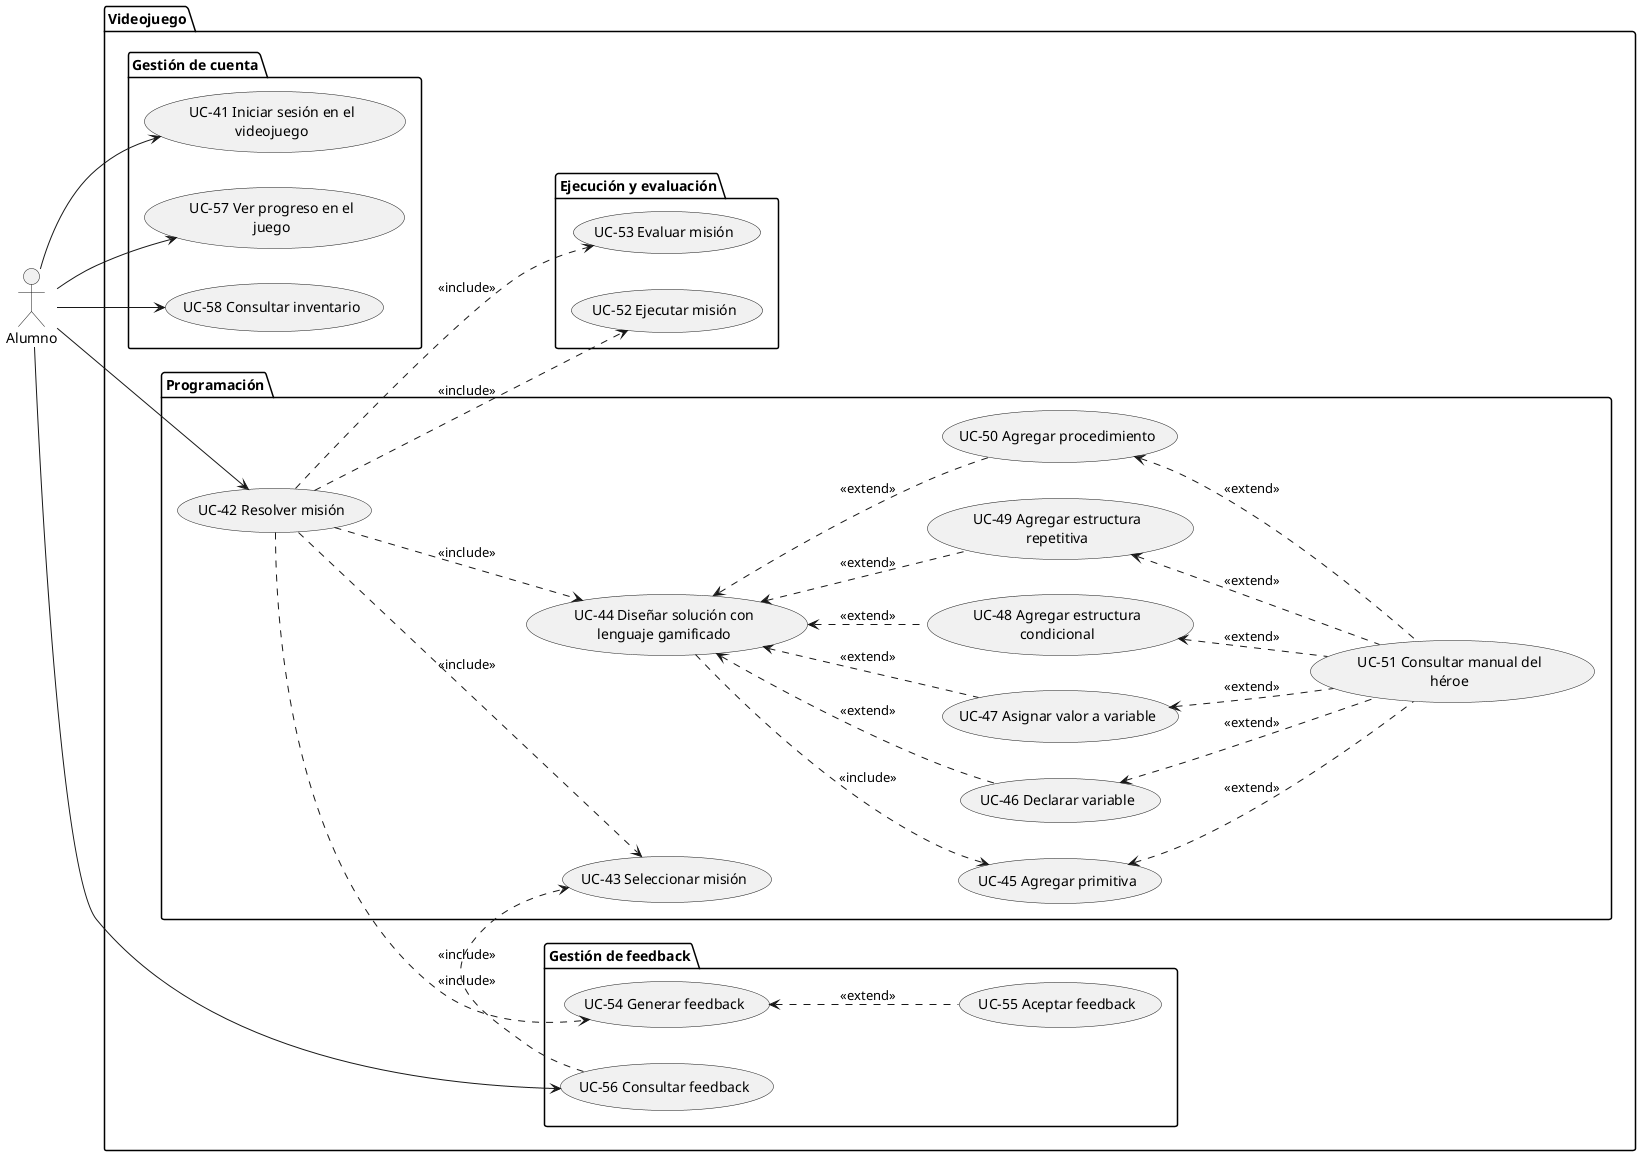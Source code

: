 @startuml DCU_VideojuegoExpandido
left to right direction

skinparam usecasePadding 15
skinparam actorPadding 15
skinparam wrapWidth 200

actor Alumno

package "Videojuego" {
  /'usecase "UC-41 Iniciar sesión en el videojuego" as UC41
  usecase "UC-42 Resolver misión" as UC42
  usecase "UC-43 Seleccionar misión" as UC43
  usecase "UC-44 Diseñar solución con lenguaje gamificado" as UC44
  usecase "UC-45 Agregar acción" as UC45
  usecase "UC-46 Declarar variable" as UC46
  usecase "UC-47 Asignar valor a variable" as UC47
  usecase "UC-48 Agregar estructura condicional" as UC48
  usecase "UC-49 Agregar estructura repetitiva" as UC49
  usecase "UC-50 Agregar procedimiento" as UC50
  usecase "UC-51 Consultar manual del héroe" as UC51
  usecase "UC-52 Ejecutar misión" as UC52
  usecase "UC-53 Evaluar misión" as UC53
  usecase "UC-54 Generar feedback" as UC54
  usecase "UC-55 Aceptar feedback" as UC55
  usecase "UC-56 Consultar feedback" as UC56
  usecase "UC-57 Ver progreso en el juego" as UC57
  usecase "UC-58 Consultar inventario" as UC58'/

  package "Gestión de cuenta"{
    usecase "UC-41 Iniciar sesión en el videojuego" as UC41
    usecase "UC-57 Ver progreso en el juego" as UC57
    usecase "UC-58 Consultar inventario" as UC58
  }
  package "Ejecución y evaluación"{
    usecase "UC-52 Ejecutar misión" as UC52
    usecase "UC-53 Evaluar misión" as UC53
  }
  package "Gestión de feedback"{
    usecase "UC-54 Generar feedback" as UC54
    usecase "UC-55 Aceptar feedback" as UC55
    usecase "UC-56 Consultar feedback" as UC56
  }
  package "Programación"{
    usecase "UC-42 Resolver misión" as UC42
    usecase "UC-43 Seleccionar misión" as UC43
    usecase "UC-44 Diseñar solución con lenguaje gamificado" as UC44
    usecase "UC-45 Agregar primitiva" as UC45
    usecase "UC-46 Declarar variable" as UC46
    usecase "UC-47 Asignar valor a variable" as UC47
    usecase "UC-48 Agregar estructura condicional" as UC48
    usecase "UC-49 Agregar estructura repetitiva" as UC49
    usecase "UC-50 Agregar procedimiento" as UC50
    usecase "UC-51 Consultar manual del héroe" as UC51
  }
}

'Gestión de cuenta
Alumno --> UC41
Alumno --> UC57
Alumno --> UC58

'Programación
Alumno --> UC42
UC42 ..> UC43 : <<include>>
UC42 ..> UC44 : <<include>>
UC42 ..> UC52 : <<include>>
  'Ejecución y evaluación
  UC42 ..> UC53 : <<include>>
  UC42 ..> UC54 : <<include>>
UC44 ..> UC45 : <<include>>
UC44 <.. UC46 : <<extend>>
UC44 <.. UC47 : <<extend>>
UC44 <.. UC48 : <<extend>>
UC44 <.. UC49 : <<extend>>
UC44 <.. UC50 : <<extend>>

UC45 <.. UC51 : <<extend>>
UC46 <.. UC51 : <<extend>>
UC47 <.. UC51 : <<extend>>
UC48 <.. UC51 : <<extend>>
UC49 <.. UC51 : <<extend>>
UC50 <.. UC51 : <<extend>>





  'Gestión de feedback
  Alumno --> UC56
  UC54 <.. UC55 : <<extend>>
  UC56 ..> UC43 : <<include>>

@enduml
